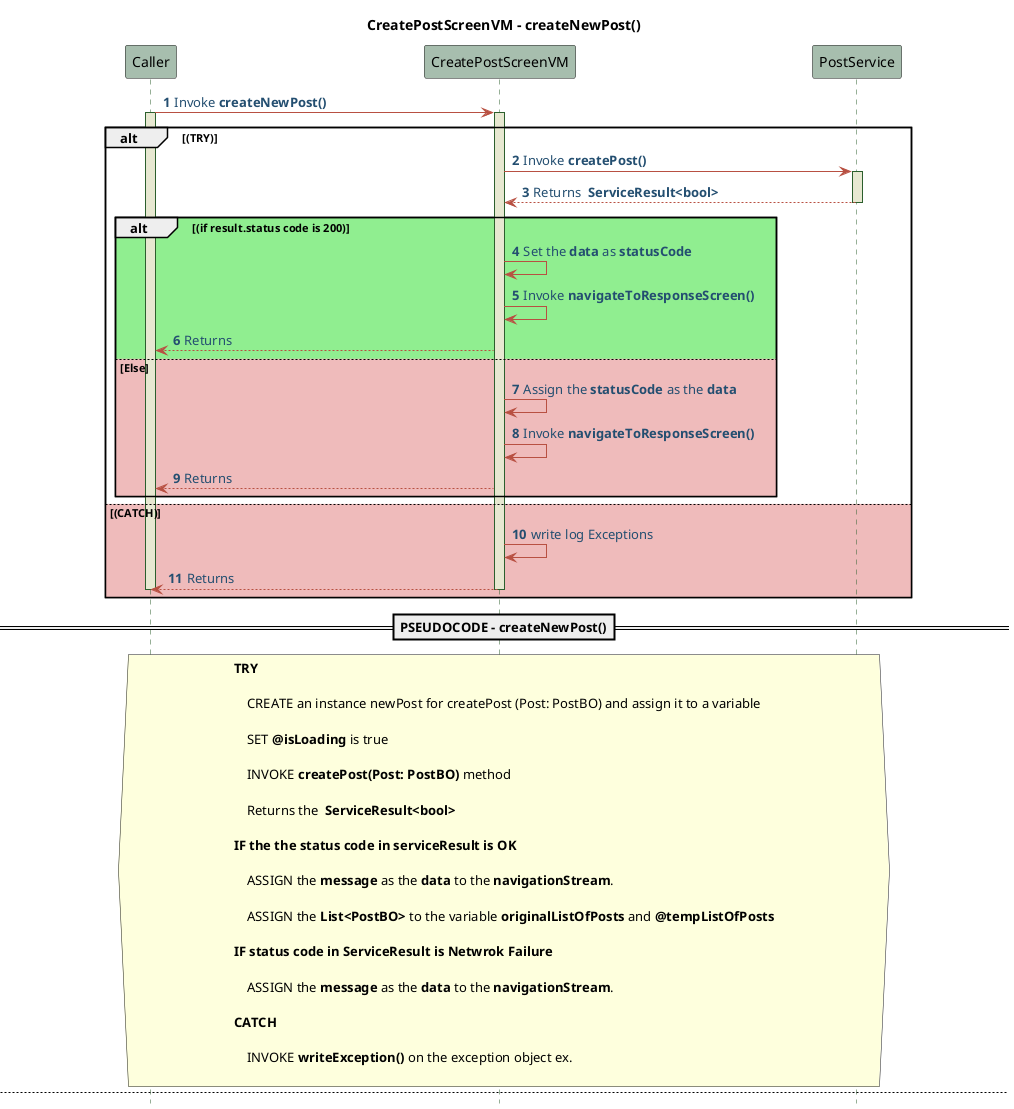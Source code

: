 @startuml CreatePostScreenVM-Sequence-Pseudo

!define POSITIVERESPONSE 90EE90
!define NEGATIVEERESPONSE EFBBBB
!define NUETRALRESPONSE F2DC79

skinparam sequence{
    ParticipantBackgroundColor #A7BEAE
    LifeLineBackgroundColor #E7E8D1
    LifeLineBorderColor #2C5F2D
    ActorBackgroundColor #FC766AFF
    ActorBorderColor #FC766AFF
    ArrowColor #B85042
    ArrowFontColor #234E70
}

title   **CreatePostScreenVM - createNewPost()**
autonumber 1
hide footbox
Caller -> CreatePostScreenVM: Invoke **createNewPost()**
activate Caller
activate CreatePostScreenVM
alt (TRY)
    CreatePostScreenVM -> PostService: Invoke **createPost()**
    activate PostService
    PostService --> CreatePostScreenVM : Returns  **ServiceResult<bool>**
    deactivate PostService
    alt #POSITIVERESPONSE (if result.status code is 200)
        CreatePostScreenVM -> CreatePostScreenVM : Set the **data** as **statusCode**
        CreatePostScreenVM -> CreatePostScreenVM : Invoke **navigateToResponseScreen()**
        CreatePostScreenVM --> Caller : Returns
    else #NEGATIVEERESPONSE Else
        CreatePostScreenVM -> CreatePostScreenVM : Assign the **statusCode** as the **data**
        CreatePostScreenVM -> CreatePostScreenVM : Invoke **navigateToResponseScreen()**
        CreatePostScreenVM --> Caller : Returns
    end
else #NEGATIVEERESPONSE (CATCH)
    CreatePostScreenVM -> CreatePostScreenVM : write log Exceptions
    CreatePostScreenVM --> Caller: Returns
    deactivate CreatePostScreenVM
    deactivate Caller
end

==PSEUDOCODE - createNewPost()==
hnote across
**TRY**

    CREATE an instance newPost for createPost (Post: PostBO) and assign it to a variable

    SET **@isLoading** is true

    INVOKE **createPost(Post: PostBO)** method

    Returns the  **ServiceResult<bool>**

**IF the the status code in serviceResult is OK**

    ASSIGN the **message** as the **data** to the **navigationStream**.

    ASSIGN the **List<PostBO>** to the variable **originalListOfPosts** and **@tempListOfPosts**

**IF status code in ServiceResult is Netwrok Failure**

    ASSIGN the **message** as the **data** to the **navigationStream**.

**CATCH**

    INVOKE **writeException()** on the exception object ex.

end note


newpage **CreatePostScreenVM - navigateToResponseScreen(Status Code: statusCode)**
!define POSITIVERESPONSE 90EE90
!define NEGATIVEERESPONSE EFBBBB
!define NUETRALRESPONSE F2DC79

skinparam sequence{
    ParticipantBackgroundColor #A7BEAE
    LifeLineBackgroundColor #E7E8D1
    LifeLineBorderColor #2C5F2D
    ActorBackgroundColor #FC766AFF
    ActorBorderColor #FC766AFF
    ArrowColor #B85042
    ArrowFontColor #234E70
}

autonumber 1
hide footbox
Caller -> CreatePostScreenVM: Invoke **navigateToResponseScreen()**
activate Caller
activate CreatePostScreenVM
alt #POSITIVERESPONSE (TRY)
CreatePostScreenVM -> CreatePostScreenVM : Navigate to Response Screen
CreatePostScreenVM -> Caller: Returns
else #NEGATIVEERESPONSE (CATCH)
    CreatePostScreenVM -> CreatePostScreenVM : write log Exceptions
    CreatePostScreenVM --> Caller: Returns
    deactivate CreatePostScreenVM
    deactivate Caller
end

deactivate Caller
deactivate CreatePostScreenVM
==PSEUDOCODE - navigateToResponseScreen()==
hnote across
**TRY**

    ADD the event **NavigatorPush()** to the navigation stream object along with **parameter(pageconfig:ResponseScreen screen.pageconfig, data: Statuscode)**

**CATCH**

    INVOKE **writeException()** on the exception object ex.
end note

newpage **CreatePostScreenVM - navigateToLandingScreen()**

!define POSITIVERESPONSE 90EE90
!define NEGATIVEERESPONSE EFBBBB
!define NUETRALRESPONSE F2DC79

skinparam sequence{
    ParticipantBackgroundColor #A7BEAE
    LifeLineBackgroundColor #E7E8D1
    LifeLineBorderColor #2C5F2D
    ActorBackgroundColor #FC766AFF
    ActorBorderColor #FC766AFF
    ArrowColor #B85042
    ArrowFontColor #234E70
}
autonumber 1
hide footbox
Caller -> CreatePostScreenVM: Invoke **navigateToLandingScreen()**
activate Caller
activate CreatePostScreenVM
alt #POSITIVERESPONSE (TRY)
CreatePostScreenVM -> CreatePostScreenVM : Navigate back to landing Screen
CreatePostScreenVM -> Caller: Returns
else #NEGATIVEERESPONSE (CATCH)
    CreatePostScreenVM -> CreatePostScreenVM : write log Exceptions
    CreatePostScreenVM --> Caller: Returns
    deactivate CreatePostScreenVM
    deactivate Caller
end
==PSEUDOCODE - navigateToLandingScreen()==
hnote across
**TRY**

        ADD the event **NavigatorPop()** to the navigation stream object

**CATCH**

    INVOKE **writeException()** on the exception object ex.
end note

newpage **CreatePostScreenVM - onTitleChange(title: String)**
!define POSITIVERESPONSE 90EE90
!define NEGATIVEERESPONSE EFBBBB
!define NUETRALRESPONSE F2DC79

skinparam sequence{
    ParticipantBackgroundColor #A7BEAE
    LifeLineBackgroundColor #E7E8D1
    LifeLineBorderColor #2C5F2D
    ActorBackgroundColor #FC766AFF
    ActorBorderColor #FC766AFF
    ArrowColor #B85042
    ArrowFontColor #234E70
}

autonumber 1
hide footbox
Caller -> CreatePostScreenVM: Invoke **onTitleChange(String: title)**
activate Caller
activate CreatePostScreenVM
alt #POSITIVERESPONSE (TRY)    
    CreatePostScreenVM -> CreatePostScreenVM: add the text data to the titleField controller.
    CreatePostScreenVM --> Caller: Returns
else #NEGATIVEERESPONSE (CATCH)
    CreatePostScreenVM -> CreatePostScreenVM : write log Exceptions
    CreatePostScreenVM --> Caller: Returns
    deactivate CreatePostScreenVM
    deactivate Caller
end
==PSEUDOCODE - onTitleChange()==
hnote across
**TRY**

    Add the textfield data to the text field caontorller

**CATCH**

    INVOKE **writeException()** on the exception object ex.
end note

newpage **CreatePostScreenVM - onDescriptionChange(description: String)**
!define POSITIVERESPONSE 90EE90
!define NEGATIVEERESPONSE EFBBBB
!define NUETRALRESPONSE F2DC79

skinparam sequence{
    ParticipantBackgroundColor #A7BEAE
    LifeLineBackgroundColor #E7E8D1
    LifeLineBorderColor #2C5F2D
    ActorBackgroundColor #FC766AFF
    ActorBorderColor #FC766AFF
    ArrowColor #B85042
    ArrowFontColor #234E70
}
autonumber 1
hide footbox
Caller -> CreatePostScreenVM: Invoke **onDescriptionChange(description: String)**
activate Caller
activate CreatePostScreenVM
alt #POSITIVERESPONSE (TRY)
    CreatePostScreenVM -> CreatePostScreenVM: Add the text data to the descriptionField controller.
    CreatePostScreenVM --> Caller: Returns
else #NEGATIVEERESPONSE (CATCH)
    CreatePostScreenVM -> CreatePostScreenVM : write log Exceptions
    CreatePostScreenVM --> Caller: Returns
    deactivate CreatePostScreenVM
    deactivate Caller
end

==PSEUDOCODE - onDescriptionChange()==
hnote across
**TRY**

    Add the textfield data to the text field contorller

**CATCH**

    INVOKE **writeException()** on the exception object ex.
end note
@enduml